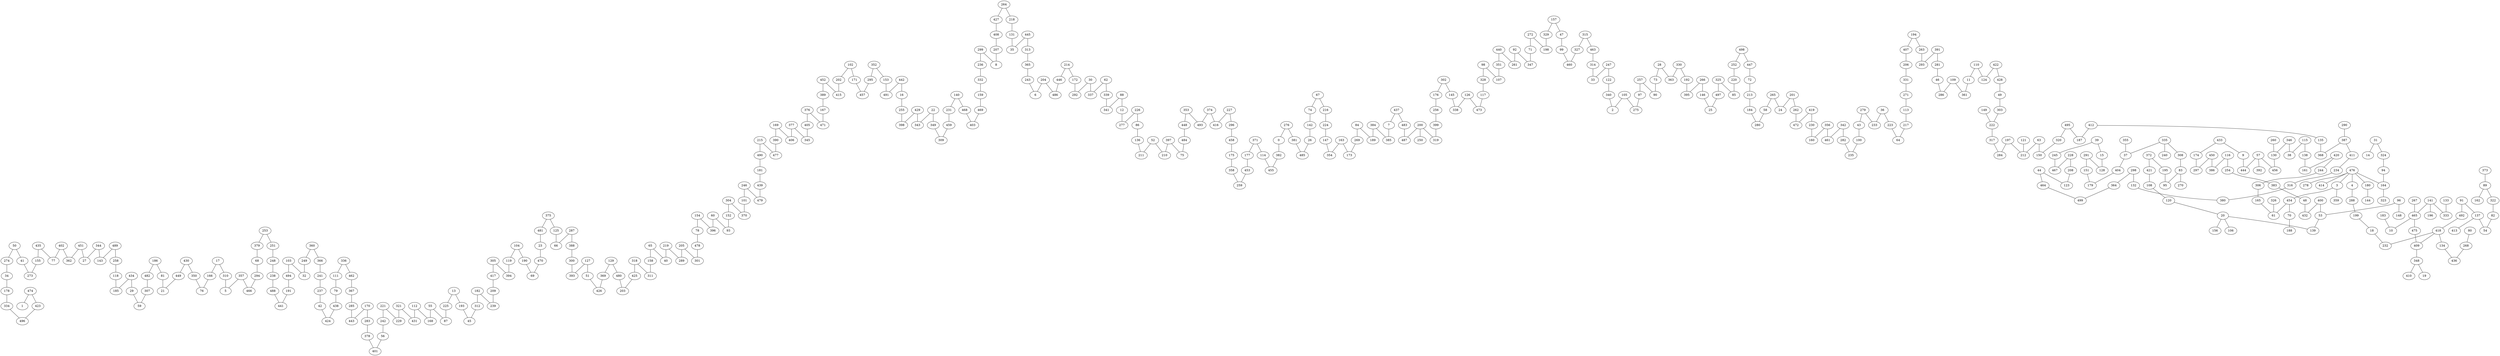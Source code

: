 strict graph G {
1;
474;
423;
496;
334;
178;
34;
274;
50;
41;
273;
155;
435;
77;
402;
362;
451;
27;
344;
143;
489;
258;
118;
185;
434;
29;
59;
307;
482;
186;
81;
21;
449;
430;
350;
76;
166;
17;
310;
5;
357;
466;
294;
68;
379;
253;
251;
248;
238;
488;
441;
191;
494;
103;
32;
249;
360;
366;
241;
237;
42;
424;
438;
79;
111;
336;
462;
367;
285;
443;
170;
283;
378;
401;
56;
242;
221;
229;
321;
431;
112;
168;
55;
87;
225;
13;
193;
45;
312;
182;
239;
209;
417;
305;
394;
119;
104;
190;
69;
470;
23;
481;
375;
125;
66;
287;
388;
300;
393;
127;
51;
426;
369;
129;
480;
203;
425;
318;
311;
158;
65;
40;
219;
289;
205;
301;
478;
78;
154;
396;
60;
93;
152;
304;
370;
101;
246;
479;
439;
181;
490;
215;
477;
390;
169;
406;
377;
345;
405;
376;
471;
167;
389;
452;
415;
202;
102;
171;
457;
295;
352;
153;
491;
442;
16;
255;
398;
429;
343;
22;
349;
309;
459;
231;
140;
468;
403;
469;
159;
332;
236;
299;
8;
207;
408;
427;
264;
218;
131;
35;
445;
313;
365;
243;
6;
204;
486;
446;
214;
172;
292;
30;
337;
62;
339;
341;
88;
12;
277;
226;
86;
136;
211;
52;
210;
397;
75;
484;
448;
353;
493;
374;
416;
227;
296;
458;
175;
358;
259;
453;
177;
371;
114;
455;
382;
0;
276;
381;
485;
26;
142;
74;
67;
216;
224;
147;
354;
163;
173;
269;
84;
189;
384;
385;
7;
437;
483;
487;
200;
319;
399;
256;
176;
302;
145;
338;
126;
473;
117;
328;
98;
107;
351;
440;
261;
92;
347;
71;
272;
198;
329;
157;
47;
99;
460;
327;
315;
463;
314;
33;
247;
122;
340;
2;
105;
275;
97;
257;
90;
73;
28;
363;
330;
192;
395;
266;
146;
25;
497;
325;
85;
220;
252;
498;
447;
72;
213;
184;
280;
58;
265;
24;
201;
262;
472;
419;
230;
160;
356;
461;
342;
282;
235;
100;
43;
279;
233;
36;
223;
64;
217;
113;
271;
331;
206;
407;
194;
263;
293;
391;
281;
46;
286;
109;
361;
11;
110;
124;
422;
428;
49;
303;
222;
317;
284;
197;
212;
63;
150;
320;
495;
187;
412;
135;
368;
387;
290;
411;
234;
316;
380;
132;
298;
364;
499;
464;
44;
123;
208;
228;
467;
245;
39;
15;
128;
291;
151;
179;
404;
37;
355;
335;
240;
308;
83;
270;
95;
195;
372;
421;
108;
120;
20;
156;
106;
139;
53;
400;
432;
48;
383;
254;
116;
386;
450;
297;
174;
433;
9;
444;
57;
392;
456;
130;
346;
38;
115;
138;
161;
420;
244;
306;
165;
61;
326;
454;
70;
188;
3;
476;
278;
4;
288;
199;
18;
232;
418;
409;
348;
19;
410;
475;
465;
10;
183;
267;
141;
333;
133;
196;
134;
436;
268;
80;
492;
91;
137;
413;
54;
82;
322;
89;
373;
162;
164;
94;
324;
31;
14;
323;
414;
180;
144;
359;
260;
96;
148;
121;
149;
250;
17 -- 166;
279 -- 233;
170 -- 283;
67 -- 74;
110 -- 11;
166 -- 76;
0 -- 382;
437 -- 483;
290 -- 387;
447 -- 72;
230 -- 160;
44 -- 464;
127 -- 393;
216 -- 224;
303 -- 222;
31 -- 324;
474 -- 1;
78 -- 478;
452 -- 389;
142 -- 26;
15 -- 128;
454 -- 70;
348 -- 19;
346 -- 130;
428 -- 49;
300 -- 393;
478 -- 301;
153 -- 491;
391 -- 281;
420 -- 244;
157 -- 47;
3 -- 359;
208 -- 123;
356 -- 461;
313 -- 365;
155 -- 273;
378 -- 401;
79 -- 438;
302 -- 176;
215 -- 477;
388 -- 300;
169 -- 390;
237 -- 42;
357 -- 466;
342 -- 282;
291 -- 151;
325 -- 497;
72 -- 213;
418 -- 409;
109 -- 286;
257 -- 97;
484 -- 75;
329 -- 198;
344 -- 27;
302 -- 145;
36 -- 223;
138 -- 161;
199 -- 18;
141 -- 465;
109 -- 361;
228 -- 208;
175 -- 358;
110 -- 124;
126 -- 473;
315 -- 463;
246 -- 479;
105 -- 2;
43 -- 100;
151 -- 179;
183 -- 10;
372 -- 195;
445 -- 35;
207 -- 8;
98 -- 107;
114 -- 455;
462 -- 367;
111 -- 79;
451 -- 27;
325 -- 85;
265 -- 24;
374 -- 416;
253 -- 379;
320 -- 150;
294 -- 466;
425 -- 203;
382 -- 455;
488 -- 441;
223 -- 64;
191 -- 441;
224 -- 147;
39 -- 15;
315 -- 327;
255 -- 398;
465 -- 475;
346 -- 38;
74 -- 142;
276 -- 0;
243 -- 6;
247 -- 122;
176 -- 256;
429 -- 398;
102 -- 171;
205 -- 289;
474 -- 423;
154 -- 78;
132 -- 380;
422 -- 428;
257 -- 90;
218 -- 131;
495 -- 187;
445 -- 313;
178 -- 334;
46 -- 286;
377 -- 345;
219 -- 40;
219 -- 289;
108 -- 120;
384 -- 385;
351 -- 107;
163 -- 173;
495 -- 320;
137 -- 54;
476 -- 164;
475 -- 409;
440 -- 351;
334 -- 496;
182 -- 239;
214 -- 172;
497 -- 25;
260 -- 130;
16 -- 255;
18 -- 232;
241 -- 237;
190 -- 69;
209 -- 239;
158 -- 311;
470 -- 69;
152 -- 93;
136 -- 211;
163 -- 354;
28 -- 73;
131 -- 35;
271 -- 113;
317 -- 284;
364 -- 499;
389 -- 167;
353 -- 493;
407 -- 206;
126 -- 338;
221 -- 242;
377 -- 406;
213 -- 184;
306 -- 165;
476 -- 4;
335 -- 37;
336 -- 111;
344 -- 143;
181 -- 439;
405 -- 345;
167 -- 471;
469 -- 403;
468 -- 403;
408 -- 207;
116 -- 254;
113 -- 217;
420 -- 161;
318 -- 311;
253 -- 251;
418 -- 232;
228 -- 467;
53 -- 139;
70 -- 188;
226 -- 277;
220 -- 85;
384 -- 189;
251 -- 248;
314 -- 33;
476 -- 278;
62 -- 339;
326 -- 61;
186 -- 482;
397 -- 75;
44 -- 123;
400 -- 432;
127 -- 51;
11 -- 361;
433 -- 9;
316 -- 380;
4 -- 288;
221 -- 229;
197 -- 284;
3 -- 454;
336 -- 462;
246 -- 101;
490 -- 181;
331 -- 271;
91 -- 492;
376 -- 405;
438 -- 424;
328 -- 117;
225 -- 87;
387 -- 368;
20 -- 156;
402 -- 362;
57 -- 444;
141 -- 333;
355 -- 37;
371 -- 177;
434 -- 29;
350 -- 76;
387 -- 411;
418 -- 134;
258 -- 118;
204 -- 486;
100 -- 235;
282 -- 235;
204 -- 6;
37 -- 404;
200 -- 319;
89 -- 322;
375 -- 481;
435 -- 77;
88 -- 12;
227 -- 416;
498 -- 447;
419 -- 230;
295 -- 457;
49 -- 303;
322 -- 82;
279 -- 43;
129 -- 480;
98 -- 328;
342 -- 461;
116 -- 386;
71 -- 347;
105 -- 275;
118 -- 185;
391 -- 293;
84 -- 269;
489 -- 258;
494 -- 191;
254 -- 383;
305 -- 394;
430 -- 449;
299 -- 236;
215 -- 490;
480 -- 203;
194 -- 407;
165 -- 61;
476 -- 414;
31 -- 14;
476 -- 180;
340 -- 2;
88 -- 341;
356 -- 160;
244 -- 306;
476 -- 3;
263 -- 293;
285 -- 443;
30 -- 337;
104 -- 190;
446 -- 486;
450 -- 386;
122 -- 340;
264 -- 427;
84 -- 189;
97 -- 275;
119 -- 394;
264 -- 218;
133 -- 333;
287 -- 66;
99 -- 460;
421 -- 108;
91 -- 137;
41 -- 273;
265 -- 58;
177 -- 453;
103 -- 494;
369 -- 426;
62 -- 337;
50 -- 41;
140 -- 468;
201 -- 262;
330 -- 363;
430 -- 350;
288 -- 199;
252 -- 220;
92 -- 347;
272 -- 198;
145 -- 338;
65 -- 158;
304 -- 370;
63 -- 150;
358 -- 259;
171 -- 457;
146 -- 25;
130 -- 456;
367 -- 285;
81 -- 21;
193 -- 45;
353 -- 448;
399 -- 319;
63 -- 212;
404 -- 179;
308 -- 83;
200 -- 250;
435 -- 155;
482 -- 307;
374 -- 493;
247 -- 33;
96 -- 53;
248 -- 238;
451 -- 362;
352 -- 295;
489 -- 143;
22 -- 349;
437 -- 7;
357 -- 5;
310 -- 5;
321 -- 229;
256 -- 399;
9 -- 444;
172 -- 292;
335 -- 308;
180 -- 144;
194 -- 263;
222 -- 317;
67 -- 216;
92 -- 261;
103 -- 32;
283 -- 378;
125 -- 66;
94 -- 164;
465 -- 10;
83 -- 270;
170 -- 443;
360 -- 366;
115 -- 38;
498 -- 252;
236 -- 332;
348 -- 410;
101 -- 370;
298 -- 364;
402 -- 77;
296 -- 458;
287 -- 388;
29 -- 59;
366 -- 241;
459 -- 309;
312 -- 45;
184 -- 280;
217 -- 64;
298 -- 132;
48 -- 432;
231 -- 459;
12 -- 277;
205 -- 301;
267 -- 465;
453 -- 259;
442 -- 491;
463 -- 314;
135 -- 368;
481 -- 23;
330 -- 192;
321 -- 431;
169 -- 406;
201 -- 24;
115 -- 138;
268 -- 436;
383 -- 48;
272 -- 71;
372 -- 421;
365 -- 243;
20 -- 106;
409 -- 348;
291 -- 128;
352 -- 153;
242 -- 56;
186 -- 81;
200 -- 487;
51 -- 426;
417 -- 209;
442 -- 16;
73 -- 90;
26 -- 485;
52 -- 210;
276 -- 381;
197 -- 212;
400 -- 53;
214 -- 446;
157 -- 329;
22 -- 343;
227 -- 296;
439 -- 479;
419 -- 472;
121 -- 212;
134 -- 436;
137 -- 413;
112 -- 168;
390 -- 477;
226 -- 86;
339 -- 341;
262 -- 472;
266 -- 146;
195 -- 95;
129 -- 369;
450 -- 297;
269 -- 173;
307 -- 59;
449 -- 21;
68 -- 294;
17 -- 310;
192 -- 395;
60 -- 396;
182 -- 312;
154 -- 396;
117 -- 473;
20 -- 139;
56 -- 401;
57 -- 392;
39 -- 245;
281 -- 46;
458 -- 175;
57 -- 456;
149 -- 222;
349 -- 309;
80 -- 268;
266 -- 395;
83 -- 95;
202 -- 415;
249 -- 32;
375 -- 125;
102 -- 202;
42 -- 424;
13 -- 225;
305 -- 417;
332 -- 159;
104 -- 119;
159 -- 469;
433 -- 174;
454 -- 61;
274 -- 34;
140 -- 231;
304 -- 152;
427 -- 408;
299 -- 8;
371 -- 114;
55 -- 87;
234 -- 316;
245 -- 467;
120 -- 20;
141 -- 196;
30 -- 292;
483 -- 487;
89 -- 162;
376 -- 471;
429 -- 343;
238 -- 488;
86 -- 136;
147 -- 354;
58 -- 280;
96 -- 148;
327 -- 460;
452 -- 415;
360 -- 249;
55 -- 168;
47 -- 99;
434 -- 185;
318 -- 425;
52 -- 211;
379 -- 68;
7 -- 385;
423 -- 496;
206 -- 331;
373 -- 89;
174 -- 297;
34 -- 178;
13 -- 193;
28 -- 363;
65 -- 40;
448 -- 484;
335 -- 240;
412 -- 187;
112 -- 431;
23 -- 470;
60 -- 93;
36 -- 233;
464 -- 499;
324 -- 94;
82 -- 54;
50 -- 274;
397 -- 210;
381 -- 485;
422 -- 124;
412 -- 135;
492 -- 418;
440 -- 261;
411 -- 234;
164 -- 323;
}
